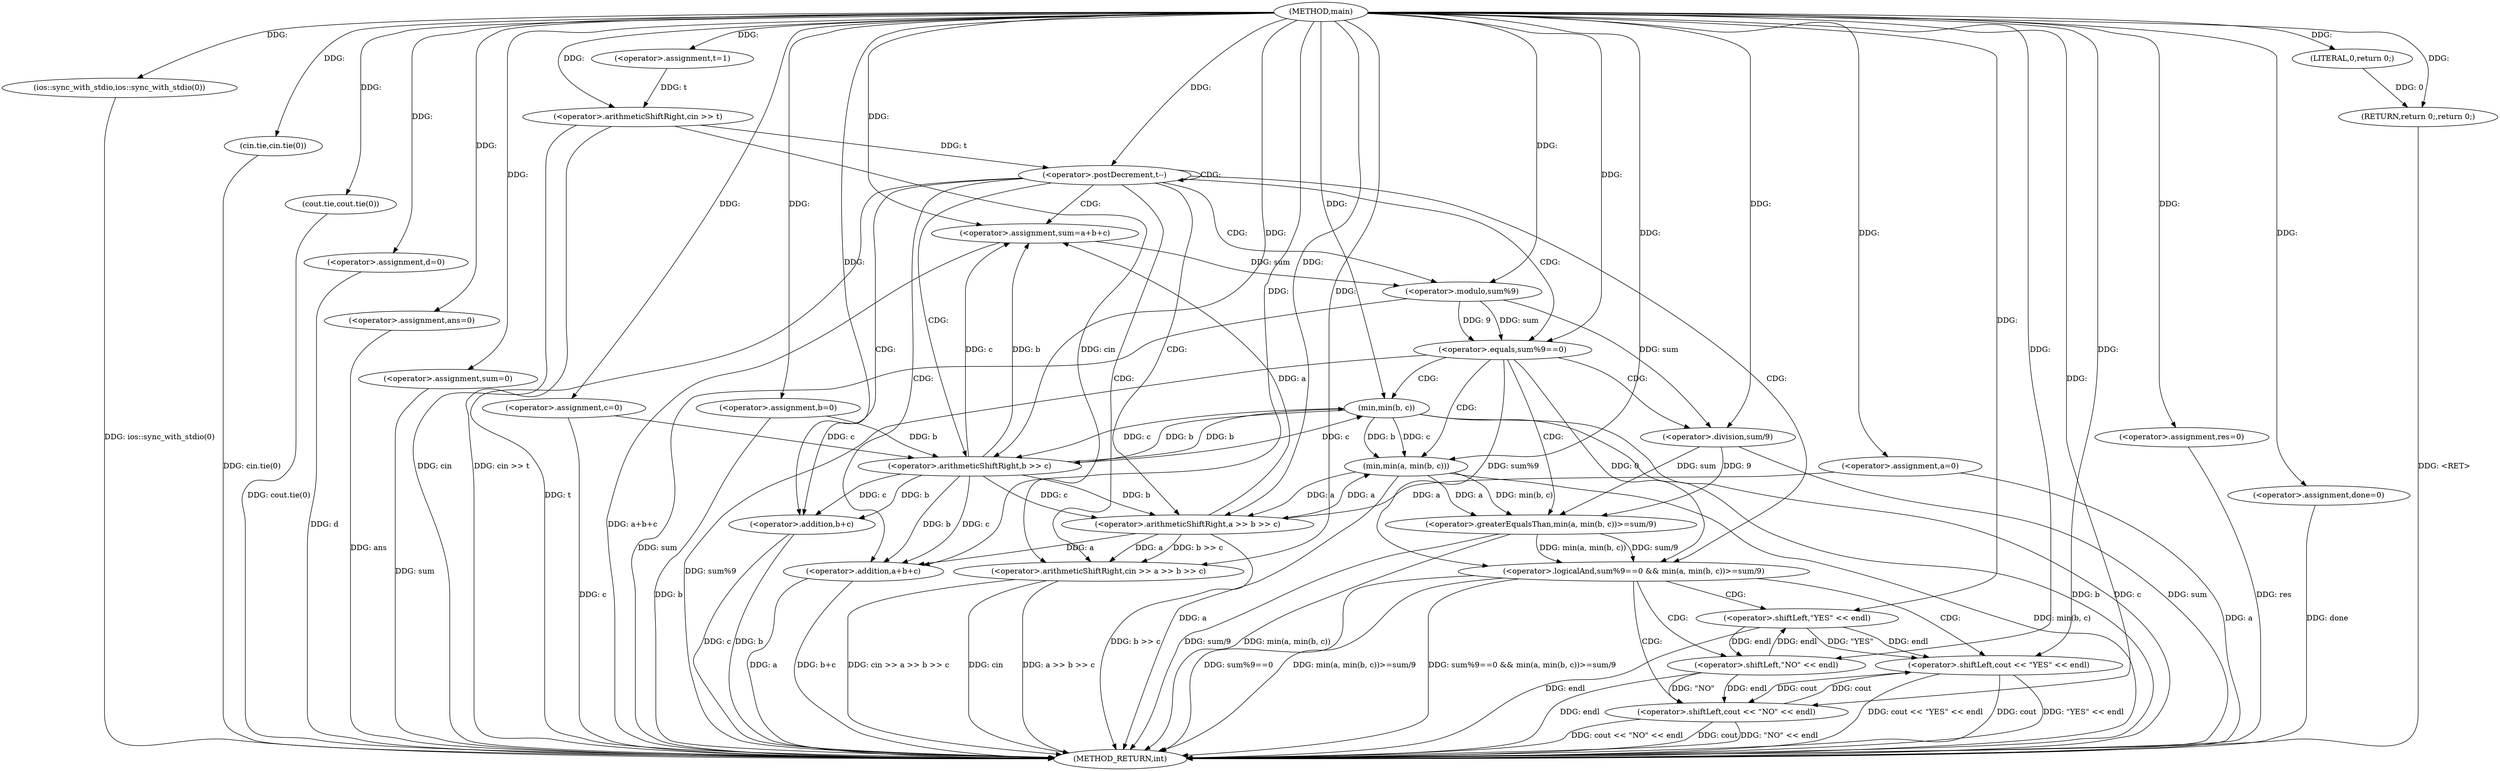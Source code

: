digraph "main" {  
"1000101" [label = "(METHOD,main)" ]
"1000205" [label = "(METHOD_RETURN,int)" ]
"1000103" [label = "(ios::sync_with_stdio,ios::sync_with_stdio(0))" ]
"1000105" [label = "(cin.tie,cin.tie(0))" ]
"1000107" [label = "(cout.tie,cout.tie(0))" ]
"1000110" [label = "(<operator>.assignment,t=1)" ]
"1000114" [label = "(<operator>.assignment,a=0)" ]
"1000118" [label = "(<operator>.assignment,b=0)" ]
"1000122" [label = "(<operator>.assignment,c=0)" ]
"1000126" [label = "(<operator>.assignment,d=0)" ]
"1000135" [label = "(<operator>.assignment,ans=0)" ]
"1000139" [label = "(<operator>.assignment,sum=0)" ]
"1000143" [label = "(<operator>.assignment,res=0)" ]
"1000148" [label = "(<operator>.assignment,done=0)" ]
"1000153" [label = "(<operator>.arithmeticShiftRight,cin >> t)" ]
"1000203" [label = "(RETURN,return 0;,return 0;)" ]
"1000157" [label = "(<operator>.postDecrement,t--)" ]
"1000204" [label = "(LITERAL,0,return 0;)" ]
"1000160" [label = "(<operator>.arithmeticShiftRight,cin >> a >> b >> c)" ]
"1000167" [label = "(<operator>.assignment,sum=a+b+c)" ]
"1000175" [label = "(<operator>.logicalAnd,sum%9==0 && min(a, min(b, c))>=sum/9)" ]
"1000162" [label = "(<operator>.arithmeticShiftRight,a >> b >> c)" ]
"1000169" [label = "(<operator>.addition,a+b+c)" ]
"1000191" [label = "(<operator>.shiftLeft,cout << \"YES\" << endl)" ]
"1000164" [label = "(<operator>.arithmeticShiftRight,b >> c)" ]
"1000171" [label = "(<operator>.addition,b+c)" ]
"1000176" [label = "(<operator>.equals,sum%9==0)" ]
"1000181" [label = "(<operator>.greaterEqualsThan,min(a, min(b, c))>=sum/9)" ]
"1000198" [label = "(<operator>.shiftLeft,cout << \"NO\" << endl)" ]
"1000177" [label = "(<operator>.modulo,sum%9)" ]
"1000182" [label = "(min,min(a, min(b, c)))" ]
"1000187" [label = "(<operator>.division,sum/9)" ]
"1000193" [label = "(<operator>.shiftLeft,\"YES\" << endl)" ]
"1000184" [label = "(min,min(b, c))" ]
"1000200" [label = "(<operator>.shiftLeft,\"NO\" << endl)" ]
  "1000103" -> "1000205"  [ label = "DDG: ios::sync_with_stdio(0)"] 
  "1000105" -> "1000205"  [ label = "DDG: cin.tie(0)"] 
  "1000107" -> "1000205"  [ label = "DDG: cout.tie(0)"] 
  "1000114" -> "1000205"  [ label = "DDG: a"] 
  "1000118" -> "1000205"  [ label = "DDG: b"] 
  "1000122" -> "1000205"  [ label = "DDG: c"] 
  "1000126" -> "1000205"  [ label = "DDG: d"] 
  "1000135" -> "1000205"  [ label = "DDG: ans"] 
  "1000139" -> "1000205"  [ label = "DDG: sum"] 
  "1000143" -> "1000205"  [ label = "DDG: res"] 
  "1000148" -> "1000205"  [ label = "DDG: done"] 
  "1000153" -> "1000205"  [ label = "DDG: cin"] 
  "1000153" -> "1000205"  [ label = "DDG: cin >> t"] 
  "1000157" -> "1000205"  [ label = "DDG: t"] 
  "1000160" -> "1000205"  [ label = "DDG: cin"] 
  "1000162" -> "1000205"  [ label = "DDG: b >> c"] 
  "1000160" -> "1000205"  [ label = "DDG: a >> b >> c"] 
  "1000160" -> "1000205"  [ label = "DDG: cin >> a >> b >> c"] 
  "1000169" -> "1000205"  [ label = "DDG: a"] 
  "1000171" -> "1000205"  [ label = "DDG: b"] 
  "1000171" -> "1000205"  [ label = "DDG: c"] 
  "1000169" -> "1000205"  [ label = "DDG: b+c"] 
  "1000167" -> "1000205"  [ label = "DDG: a+b+c"] 
  "1000177" -> "1000205"  [ label = "DDG: sum"] 
  "1000176" -> "1000205"  [ label = "DDG: sum%9"] 
  "1000175" -> "1000205"  [ label = "DDG: sum%9==0"] 
  "1000182" -> "1000205"  [ label = "DDG: a"] 
  "1000184" -> "1000205"  [ label = "DDG: b"] 
  "1000184" -> "1000205"  [ label = "DDG: c"] 
  "1000182" -> "1000205"  [ label = "DDG: min(b, c)"] 
  "1000181" -> "1000205"  [ label = "DDG: min(a, min(b, c))"] 
  "1000187" -> "1000205"  [ label = "DDG: sum"] 
  "1000181" -> "1000205"  [ label = "DDG: sum/9"] 
  "1000175" -> "1000205"  [ label = "DDG: min(a, min(b, c))>=sum/9"] 
  "1000175" -> "1000205"  [ label = "DDG: sum%9==0 && min(a, min(b, c))>=sum/9"] 
  "1000198" -> "1000205"  [ label = "DDG: cout"] 
  "1000200" -> "1000205"  [ label = "DDG: endl"] 
  "1000198" -> "1000205"  [ label = "DDG: \"NO\" << endl"] 
  "1000198" -> "1000205"  [ label = "DDG: cout << \"NO\" << endl"] 
  "1000191" -> "1000205"  [ label = "DDG: cout"] 
  "1000193" -> "1000205"  [ label = "DDG: endl"] 
  "1000191" -> "1000205"  [ label = "DDG: \"YES\" << endl"] 
  "1000191" -> "1000205"  [ label = "DDG: cout << \"YES\" << endl"] 
  "1000203" -> "1000205"  [ label = "DDG: <RET>"] 
  "1000101" -> "1000110"  [ label = "DDG: "] 
  "1000101" -> "1000114"  [ label = "DDG: "] 
  "1000101" -> "1000118"  [ label = "DDG: "] 
  "1000101" -> "1000122"  [ label = "DDG: "] 
  "1000101" -> "1000126"  [ label = "DDG: "] 
  "1000101" -> "1000135"  [ label = "DDG: "] 
  "1000101" -> "1000139"  [ label = "DDG: "] 
  "1000101" -> "1000143"  [ label = "DDG: "] 
  "1000101" -> "1000148"  [ label = "DDG: "] 
  "1000204" -> "1000203"  [ label = "DDG: 0"] 
  "1000101" -> "1000203"  [ label = "DDG: "] 
  "1000101" -> "1000103"  [ label = "DDG: "] 
  "1000101" -> "1000105"  [ label = "DDG: "] 
  "1000101" -> "1000107"  [ label = "DDG: "] 
  "1000101" -> "1000153"  [ label = "DDG: "] 
  "1000110" -> "1000153"  [ label = "DDG: t"] 
  "1000101" -> "1000204"  [ label = "DDG: "] 
  "1000153" -> "1000157"  [ label = "DDG: t"] 
  "1000101" -> "1000157"  [ label = "DDG: "] 
  "1000162" -> "1000167"  [ label = "DDG: a"] 
  "1000101" -> "1000167"  [ label = "DDG: "] 
  "1000164" -> "1000167"  [ label = "DDG: b"] 
  "1000164" -> "1000167"  [ label = "DDG: c"] 
  "1000153" -> "1000160"  [ label = "DDG: cin"] 
  "1000101" -> "1000160"  [ label = "DDG: "] 
  "1000162" -> "1000160"  [ label = "DDG: a"] 
  "1000162" -> "1000160"  [ label = "DDG: b >> c"] 
  "1000114" -> "1000162"  [ label = "DDG: a"] 
  "1000182" -> "1000162"  [ label = "DDG: a"] 
  "1000101" -> "1000162"  [ label = "DDG: "] 
  "1000164" -> "1000162"  [ label = "DDG: b"] 
  "1000164" -> "1000162"  [ label = "DDG: c"] 
  "1000162" -> "1000169"  [ label = "DDG: a"] 
  "1000101" -> "1000169"  [ label = "DDG: "] 
  "1000164" -> "1000169"  [ label = "DDG: b"] 
  "1000164" -> "1000169"  [ label = "DDG: c"] 
  "1000176" -> "1000175"  [ label = "DDG: 0"] 
  "1000176" -> "1000175"  [ label = "DDG: sum%9"] 
  "1000181" -> "1000175"  [ label = "DDG: min(a, min(b, c))"] 
  "1000181" -> "1000175"  [ label = "DDG: sum/9"] 
  "1000118" -> "1000164"  [ label = "DDG: b"] 
  "1000184" -> "1000164"  [ label = "DDG: b"] 
  "1000101" -> "1000164"  [ label = "DDG: "] 
  "1000122" -> "1000164"  [ label = "DDG: c"] 
  "1000184" -> "1000164"  [ label = "DDG: c"] 
  "1000164" -> "1000171"  [ label = "DDG: b"] 
  "1000101" -> "1000171"  [ label = "DDG: "] 
  "1000164" -> "1000171"  [ label = "DDG: c"] 
  "1000177" -> "1000176"  [ label = "DDG: 9"] 
  "1000177" -> "1000176"  [ label = "DDG: sum"] 
  "1000101" -> "1000176"  [ label = "DDG: "] 
  "1000182" -> "1000181"  [ label = "DDG: a"] 
  "1000182" -> "1000181"  [ label = "DDG: min(b, c)"] 
  "1000187" -> "1000181"  [ label = "DDG: sum"] 
  "1000187" -> "1000181"  [ label = "DDG: 9"] 
  "1000198" -> "1000191"  [ label = "DDG: cout"] 
  "1000101" -> "1000191"  [ label = "DDG: "] 
  "1000193" -> "1000191"  [ label = "DDG: endl"] 
  "1000193" -> "1000191"  [ label = "DDG: \"YES\""] 
  "1000167" -> "1000177"  [ label = "DDG: sum"] 
  "1000101" -> "1000177"  [ label = "DDG: "] 
  "1000101" -> "1000182"  [ label = "DDG: "] 
  "1000162" -> "1000182"  [ label = "DDG: a"] 
  "1000184" -> "1000182"  [ label = "DDG: c"] 
  "1000184" -> "1000182"  [ label = "DDG: b"] 
  "1000177" -> "1000187"  [ label = "DDG: sum"] 
  "1000101" -> "1000187"  [ label = "DDG: "] 
  "1000101" -> "1000193"  [ label = "DDG: "] 
  "1000200" -> "1000193"  [ label = "DDG: endl"] 
  "1000191" -> "1000198"  [ label = "DDG: cout"] 
  "1000101" -> "1000198"  [ label = "DDG: "] 
  "1000200" -> "1000198"  [ label = "DDG: \"NO\""] 
  "1000200" -> "1000198"  [ label = "DDG: endl"] 
  "1000101" -> "1000184"  [ label = "DDG: "] 
  "1000164" -> "1000184"  [ label = "DDG: b"] 
  "1000164" -> "1000184"  [ label = "DDG: c"] 
  "1000101" -> "1000200"  [ label = "DDG: "] 
  "1000193" -> "1000200"  [ label = "DDG: endl"] 
  "1000157" -> "1000164"  [ label = "CDG: "] 
  "1000157" -> "1000167"  [ label = "CDG: "] 
  "1000157" -> "1000175"  [ label = "CDG: "] 
  "1000157" -> "1000160"  [ label = "CDG: "] 
  "1000157" -> "1000171"  [ label = "CDG: "] 
  "1000157" -> "1000176"  [ label = "CDG: "] 
  "1000157" -> "1000177"  [ label = "CDG: "] 
  "1000157" -> "1000162"  [ label = "CDG: "] 
  "1000157" -> "1000157"  [ label = "CDG: "] 
  "1000157" -> "1000169"  [ label = "CDG: "] 
  "1000175" -> "1000200"  [ label = "CDG: "] 
  "1000175" -> "1000191"  [ label = "CDG: "] 
  "1000175" -> "1000193"  [ label = "CDG: "] 
  "1000175" -> "1000198"  [ label = "CDG: "] 
  "1000176" -> "1000182"  [ label = "CDG: "] 
  "1000176" -> "1000184"  [ label = "CDG: "] 
  "1000176" -> "1000187"  [ label = "CDG: "] 
  "1000176" -> "1000181"  [ label = "CDG: "] 
}
